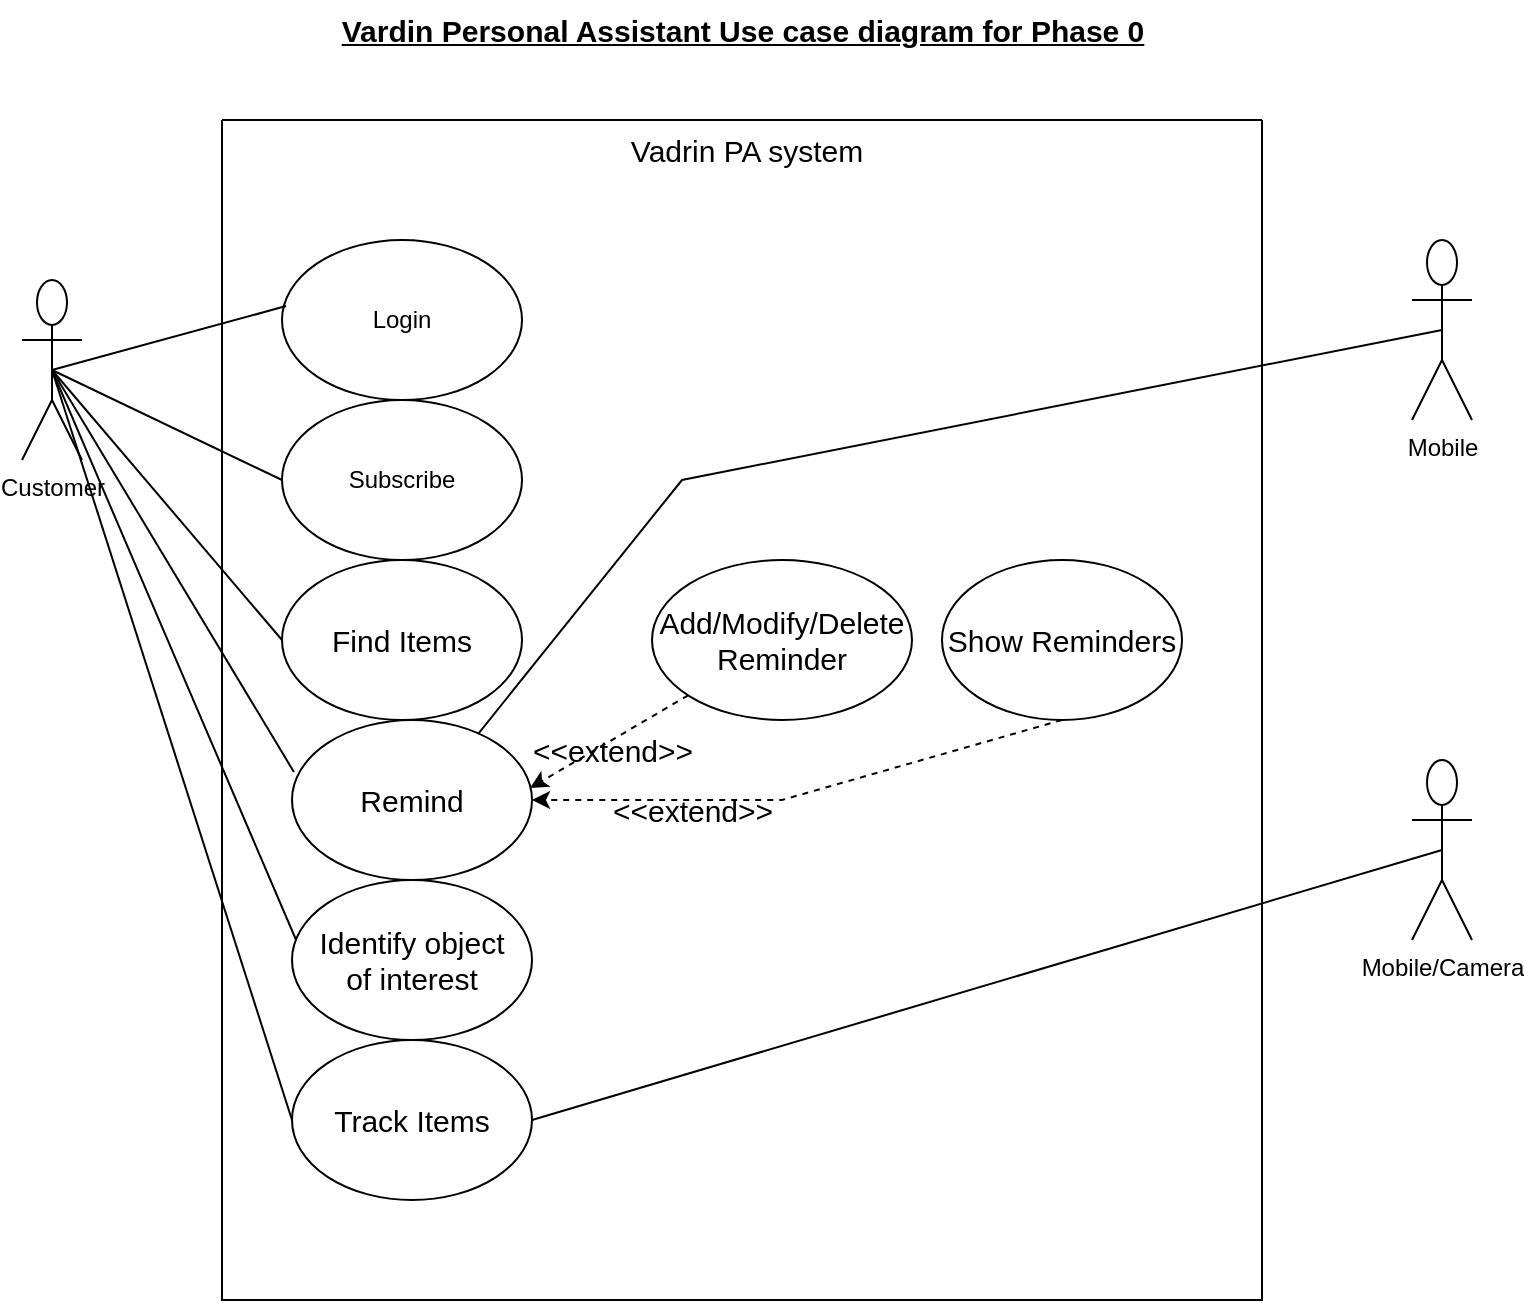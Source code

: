 <mxfile version="20.8.0" type="device"><diagram id="dQ1CvuvRSD79wrMYkh3E" name="Page-1"><mxGraphModel dx="1434" dy="764" grid="1" gridSize="10" guides="1" tooltips="1" connect="1" arrows="1" fold="1" page="1" pageScale="1" pageWidth="850" pageHeight="1100" math="0" shadow="0"><root><mxCell id="0"/><mxCell id="1" parent="0"/><mxCell id="ksZFVXPThiXusCUrYf5k-3" value="" style="swimlane;startSize=0;" parent="1" vertex="1"><mxGeometry x="175" y="80" width="520" height="590" as="geometry"><mxRectangle x="175" y="80" width="50" height="40" as="alternateBounds"/></mxGeometry></mxCell><mxCell id="ksZFVXPThiXusCUrYf5k-5" value="Login" style="ellipse;whiteSpace=wrap;html=1;" parent="ksZFVXPThiXusCUrYf5k-3" vertex="1"><mxGeometry x="30" y="60" width="120" height="80" as="geometry"/></mxCell><mxCell id="ksZFVXPThiXusCUrYf5k-9" value="Subscribe" style="ellipse;whiteSpace=wrap;html=1;" parent="ksZFVXPThiXusCUrYf5k-3" vertex="1"><mxGeometry x="30" y="140" width="120" height="80" as="geometry"/></mxCell><mxCell id="ksZFVXPThiXusCUrYf5k-11" value="Find Items" style="ellipse;whiteSpace=wrap;html=1;fontSize=15;" parent="ksZFVXPThiXusCUrYf5k-3" vertex="1"><mxGeometry x="30" y="220" width="120" height="80" as="geometry"/></mxCell><mxCell id="ksZFVXPThiXusCUrYf5k-13" value="Remind" style="ellipse;whiteSpace=wrap;html=1;fontSize=15;" parent="ksZFVXPThiXusCUrYf5k-3" vertex="1"><mxGeometry x="35" y="300" width="120" height="80" as="geometry"/></mxCell><mxCell id="ksZFVXPThiXusCUrYf5k-14" value="Identify object&lt;br&gt;of interest" style="ellipse;whiteSpace=wrap;html=1;fontSize=15;" parent="ksZFVXPThiXusCUrYf5k-3" vertex="1"><mxGeometry x="35" y="380" width="120" height="80" as="geometry"/></mxCell><mxCell id="ksZFVXPThiXusCUrYf5k-16" value="Vadrin PA system" style="text;html=1;align=center;verticalAlign=middle;resizable=0;points=[];autosize=1;strokeColor=none;fillColor=none;fontSize=15;" parent="ksZFVXPThiXusCUrYf5k-3" vertex="1"><mxGeometry x="192" width="140" height="30" as="geometry"/></mxCell><mxCell id="ksZFVXPThiXusCUrYf5k-28" value="Add/Modify/Delete Reminder" style="ellipse;whiteSpace=wrap;html=1;fontSize=15;" parent="ksZFVXPThiXusCUrYf5k-3" vertex="1"><mxGeometry x="215" y="220" width="130" height="80" as="geometry"/></mxCell><mxCell id="ksZFVXPThiXusCUrYf5k-30" value="Show Reminders" style="ellipse;whiteSpace=wrap;html=1;fontSize=15;" parent="ksZFVXPThiXusCUrYf5k-3" vertex="1"><mxGeometry x="360" y="220" width="120" height="80" as="geometry"/></mxCell><mxCell id="ksZFVXPThiXusCUrYf5k-38" value="" style="html=1;labelBackgroundColor=#ffffff;startArrow=none;startFill=0;startSize=6;endArrow=classic;endFill=1;endSize=6;jettySize=auto;orthogonalLoop=1;strokeWidth=1;dashed=1;fontSize=14;rounded=0;entryX=0.992;entryY=0.425;entryDx=0;entryDy=0;entryPerimeter=0;" parent="ksZFVXPThiXusCUrYf5k-3" source="ksZFVXPThiXusCUrYf5k-28" target="ksZFVXPThiXusCUrYf5k-13" edge="1"><mxGeometry width="60" height="60" relative="1" as="geometry"><mxPoint x="320" y="210" as="sourcePoint"/><mxPoint x="380" y="150" as="targetPoint"/></mxGeometry></mxCell><mxCell id="ksZFVXPThiXusCUrYf5k-39" value="" style="html=1;labelBackgroundColor=#ffffff;startArrow=none;startFill=0;startSize=6;endArrow=classic;endFill=1;endSize=6;jettySize=auto;orthogonalLoop=1;strokeWidth=1;dashed=1;fontSize=14;rounded=0;exitX=0.5;exitY=1;exitDx=0;exitDy=0;" parent="ksZFVXPThiXusCUrYf5k-3" source="ksZFVXPThiXusCUrYf5k-30" target="ksZFVXPThiXusCUrYf5k-13" edge="1"><mxGeometry width="60" height="60" relative="1" as="geometry"><mxPoint x="330" y="490" as="sourcePoint"/><mxPoint x="390" y="430" as="targetPoint"/><Array as="points"><mxPoint x="280" y="340"/></Array></mxGeometry></mxCell><mxCell id="ksZFVXPThiXusCUrYf5k-50" value="&amp;lt;&amp;lt;extend&amp;gt;&amp;gt;" style="text;html=1;align=center;verticalAlign=middle;resizable=0;points=[];autosize=1;strokeColor=none;fillColor=none;fontSize=15;" parent="ksZFVXPThiXusCUrYf5k-3" vertex="1"><mxGeometry x="185" y="330" width="100" height="30" as="geometry"/></mxCell><mxCell id="ksZFVXPThiXusCUrYf5k-69" value="Track Items" style="ellipse;whiteSpace=wrap;html=1;fontSize=15;" parent="ksZFVXPThiXusCUrYf5k-3" vertex="1"><mxGeometry x="35" y="460" width="120" height="80" as="geometry"/></mxCell><mxCell id="ksZFVXPThiXusCUrYf5k-71" value="&amp;lt;&amp;lt;extend&amp;gt;&amp;gt;" style="text;html=1;align=center;verticalAlign=middle;resizable=0;points=[];autosize=1;strokeColor=none;fillColor=none;fontSize=15;" parent="ksZFVXPThiXusCUrYf5k-3" vertex="1"><mxGeometry x="145" y="300" width="100" height="30" as="geometry"/></mxCell><mxCell id="ksZFVXPThiXusCUrYf5k-6" value="Customer" style="shape=umlActor;verticalLabelPosition=bottom;verticalAlign=top;html=1;outlineConnect=0;" parent="1" vertex="1"><mxGeometry x="75" y="160" width="30" height="90" as="geometry"/></mxCell><mxCell id="ksZFVXPThiXusCUrYf5k-18" value="" style="endArrow=none;html=1;rounded=0;fontSize=15;exitX=0.5;exitY=0.5;exitDx=0;exitDy=0;exitPerimeter=0;entryX=0.017;entryY=0.413;entryDx=0;entryDy=0;entryPerimeter=0;" parent="1" source="ksZFVXPThiXusCUrYf5k-6" target="ksZFVXPThiXusCUrYf5k-5" edge="1"><mxGeometry width="50" height="50" relative="1" as="geometry"><mxPoint x="105" y="240" as="sourcePoint"/><mxPoint x="155" y="190" as="targetPoint"/></mxGeometry></mxCell><mxCell id="ksZFVXPThiXusCUrYf5k-19" value="" style="endArrow=none;html=1;rounded=0;fontSize=15;exitX=0.5;exitY=0.5;exitDx=0;exitDy=0;exitPerimeter=0;entryX=0;entryY=0.5;entryDx=0;entryDy=0;" parent="1" source="ksZFVXPThiXusCUrYf5k-6" target="ksZFVXPThiXusCUrYf5k-9" edge="1"><mxGeometry width="50" height="50" relative="1" as="geometry"><mxPoint x="100" y="215" as="sourcePoint"/><mxPoint x="217.04" y="183.04" as="targetPoint"/></mxGeometry></mxCell><mxCell id="ksZFVXPThiXusCUrYf5k-20" value="" style="endArrow=none;html=1;rounded=0;fontSize=15;entryX=0;entryY=0.5;entryDx=0;entryDy=0;exitX=0.5;exitY=0.5;exitDx=0;exitDy=0;exitPerimeter=0;" parent="1" source="ksZFVXPThiXusCUrYf5k-6" target="ksZFVXPThiXusCUrYf5k-11" edge="1"><mxGeometry width="50" height="50" relative="1" as="geometry"><mxPoint x="95" y="210" as="sourcePoint"/><mxPoint x="215" y="270" as="targetPoint"/></mxGeometry></mxCell><mxCell id="ksZFVXPThiXusCUrYf5k-21" value="" style="endArrow=none;html=1;rounded=0;fontSize=15;entryX=0.008;entryY=0.325;entryDx=0;entryDy=0;entryPerimeter=0;exitX=0.5;exitY=0.5;exitDx=0;exitDy=0;exitPerimeter=0;" parent="1" source="ksZFVXPThiXusCUrYf5k-6" target="ksZFVXPThiXusCUrYf5k-13" edge="1"><mxGeometry width="50" height="50" relative="1" as="geometry"><mxPoint x="95" y="210" as="sourcePoint"/><mxPoint x="215" y="350" as="targetPoint"/></mxGeometry></mxCell><mxCell id="ksZFVXPThiXusCUrYf5k-22" value="" style="endArrow=none;html=1;rounded=0;fontSize=15;exitX=0.5;exitY=0.5;exitDx=0;exitDy=0;exitPerimeter=0;entryX=0.017;entryY=0.375;entryDx=0;entryDy=0;entryPerimeter=0;" parent="1" source="ksZFVXPThiXusCUrYf5k-6" target="ksZFVXPThiXusCUrYf5k-14" edge="1"><mxGeometry width="50" height="50" relative="1" as="geometry"><mxPoint x="125" y="380" as="sourcePoint"/><mxPoint x="135" y="410" as="targetPoint"/></mxGeometry></mxCell><mxCell id="ksZFVXPThiXusCUrYf5k-67" value="" style="endArrow=none;html=1;rounded=0;fontSize=15;exitX=0.5;exitY=0.5;exitDx=0;exitDy=0;exitPerimeter=0;entryX=0.775;entryY=0.088;entryDx=0;entryDy=0;entryPerimeter=0;" parent="1" target="ksZFVXPThiXusCUrYf5k-13" edge="1" source="f7nOAlwCWL52vm8JTuIW-1"><mxGeometry width="50" height="50" relative="1" as="geometry"><mxPoint x="760" y="205" as="sourcePoint"/><mxPoint x="262.04" y="500" as="targetPoint"/><Array as="points"><mxPoint x="405" y="260"/></Array></mxGeometry></mxCell><mxCell id="ksZFVXPThiXusCUrYf5k-70" value="" style="endArrow=none;html=1;rounded=0;fontSize=15;exitX=0;exitY=0.5;exitDx=0;exitDy=0;" parent="1" source="ksZFVXPThiXusCUrYf5k-69" edge="1"><mxGeometry width="50" height="50" relative="1" as="geometry"><mxPoint x="435" y="430" as="sourcePoint"/><mxPoint x="90" y="205" as="targetPoint"/></mxGeometry></mxCell><mxCell id="ksZFVXPThiXusCUrYf5k-68" value="" style="endArrow=none;html=1;rounded=0;fontSize=15;exitX=1;exitY=0.5;exitDx=0;exitDy=0;entryX=0.5;entryY=0.5;entryDx=0;entryDy=0;entryPerimeter=0;" parent="1" source="ksZFVXPThiXusCUrYf5k-69" edge="1" target="f7nOAlwCWL52vm8JTuIW-4"><mxGeometry width="50" height="50" relative="1" as="geometry"><mxPoint x="545" y="530" as="sourcePoint"/><mxPoint x="760" y="375" as="targetPoint"/></mxGeometry></mxCell><mxCell id="ksZFVXPThiXusCUrYf5k-72" value="Vardin Personal Assistant Use case diagram for Phase 0" style="text;html=1;align=center;verticalAlign=middle;resizable=0;points=[];autosize=1;strokeColor=none;fillColor=none;fontSize=15;fontStyle=5" parent="1" vertex="1"><mxGeometry x="225" y="20" width="420" height="30" as="geometry"/></mxCell><mxCell id="f7nOAlwCWL52vm8JTuIW-1" value="Mobile" style="shape=umlActor;verticalLabelPosition=bottom;verticalAlign=top;html=1;outlineConnect=0;" vertex="1" parent="1"><mxGeometry x="770" y="140" width="30" height="90" as="geometry"/></mxCell><mxCell id="f7nOAlwCWL52vm8JTuIW-4" value="Mobile/Camera" style="shape=umlActor;verticalLabelPosition=bottom;verticalAlign=top;html=1;outlineConnect=0;" vertex="1" parent="1"><mxGeometry x="770" y="400" width="30" height="90" as="geometry"/></mxCell></root></mxGraphModel></diagram></mxfile>